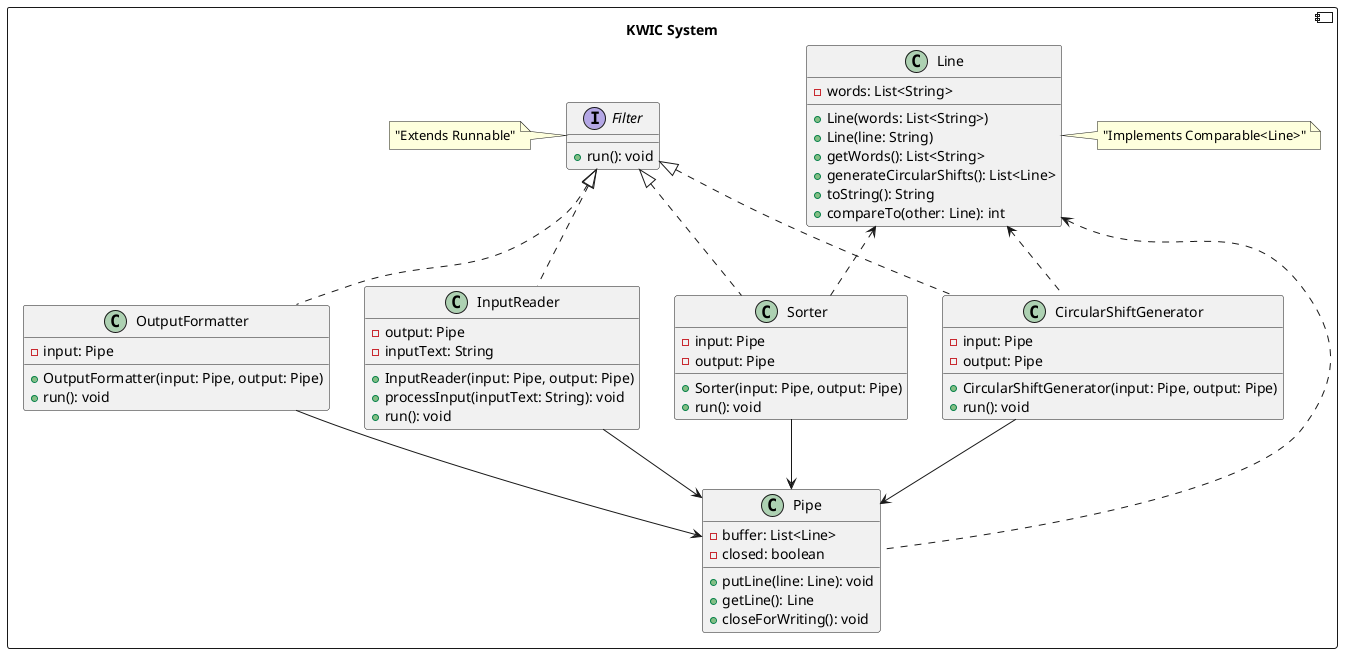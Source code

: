 @startuml
component "KWIC System" {

interface Filter {
  +run(): void
}

class Pipe {
  -buffer: List<Line>
  -closed: boolean
  +putLine(line: Line): void
  +getLine(): Line
  +closeForWriting(): void
}

class Line {
  -words: List<String>
  +Line(words: List<String>)
  +Line(line: String)
  +getWords(): List<String>
  +generateCircularShifts(): List<Line>
  +toString(): String
  +compareTo(other: Line): int
}

class InputReader {
  -output: Pipe
  -inputText: String
  +InputReader(input: Pipe, output: Pipe)
  +processInput(inputText: String): void
  +run(): void
}

class CircularShiftGenerator {
  -input: Pipe
  -output: Pipe
  +CircularShiftGenerator(input: Pipe, output: Pipe)
  +run(): void
}

class Sorter {
  -input: Pipe
  -output: Pipe
  +Sorter(input: Pipe, output: Pipe)
  +run(): void
}

class OutputFormatter {
  -input: Pipe
  +OutputFormatter(input: Pipe, output: Pipe)
  +run(): void
}

Filter <|.. InputReader
Filter <|.. CircularShiftGenerator
Filter <|.. Sorter
Filter <|.. OutputFormatter

Line <.. CircularShiftGenerator
Line <.. Sorter
Line <.. Pipe

InputReader --> Pipe
CircularShiftGenerator --> Pipe
Sorter --> Pipe
OutputFormatter --> Pipe

note right of Line: "Implements Comparable<Line>"
note left of Filter: "Extends Runnable"
}
@enduml
